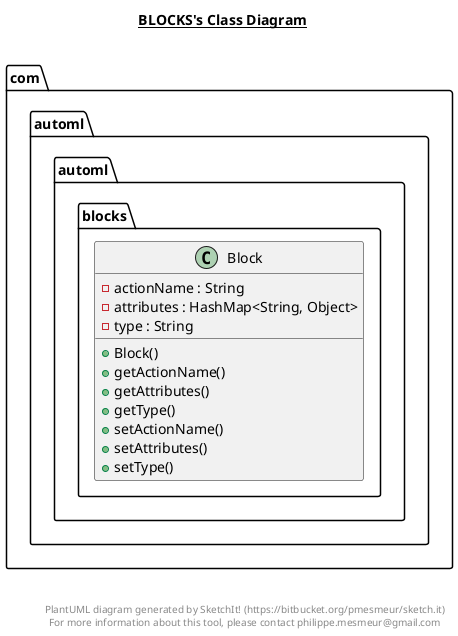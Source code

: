 @startuml

title __BLOCKS's Class Diagram__\n

  namespace com.automl.automl {
    namespace blocks {
      class com.automl.automl.blocks.Block {
          - actionName : String
          - attributes : HashMap<String, Object>
          - type : String
          + Block()
          + getActionName()
          + getAttributes()
          + getType()
          + setActionName()
          + setAttributes()
          + setType()
      }
    }
  }
  



right footer


PlantUML diagram generated by SketchIt! (https://bitbucket.org/pmesmeur/sketch.it)
For more information about this tool, please contact philippe.mesmeur@gmail.com
endfooter

@enduml
